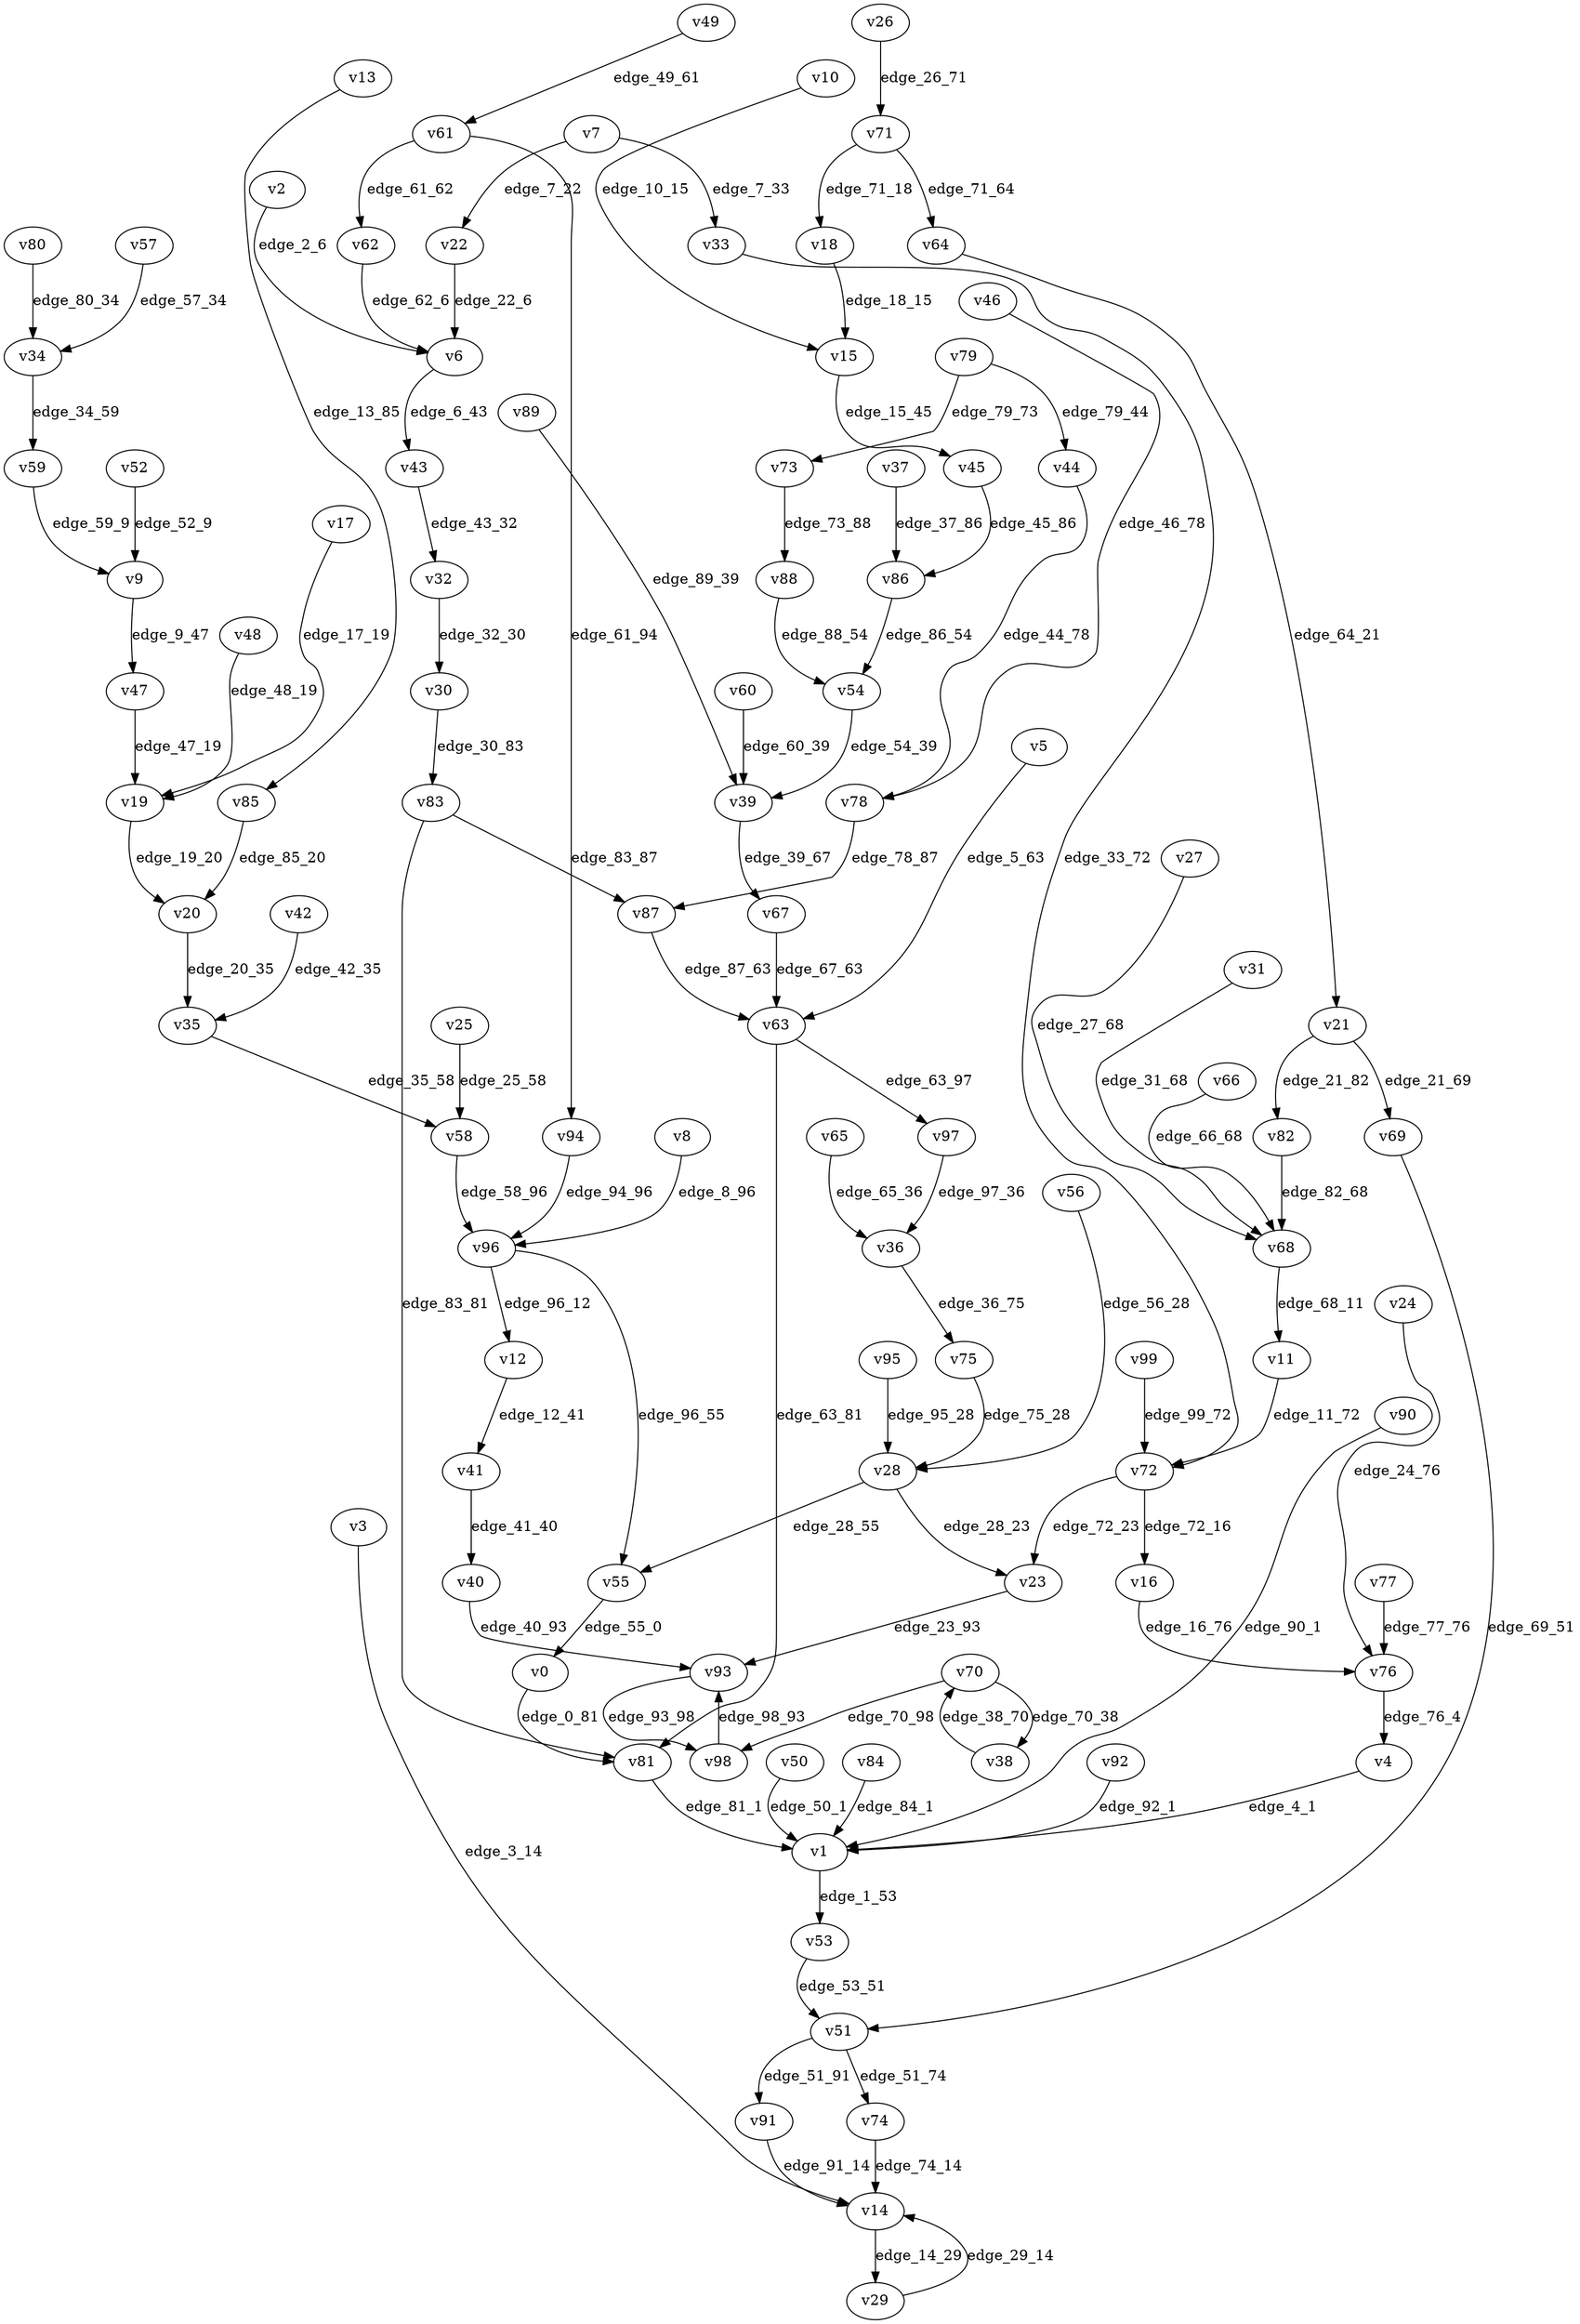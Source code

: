 digraph G {
    // Stochastic discounted game

    v0 [name="v0", player=-1];
    v1 [name="v1", player=-1];
    v2 [name="v2", player=1];
    v3 [name="v3", player=0];
    v4 [name="v4", player=0];
    v5 [name="v5", player=0];
    v6 [name="v6", player=-1];
    v7 [name="v7", player=-1];
    v8 [name="v8", player=0];
    v9 [name="v9", player=-1];
    v10 [name="v10", player=0];
    v11 [name="v11", player=1];
    v12 [name="v12", player=1];
    v13 [name="v13", player=1];
    v14 [name="v14", player=-1];
    v15 [name="v15", player=-1];
    v16 [name="v16", player=1];
    v17 [name="v17", player=1];
    v18 [name="v18", player=0];
    v19 [name="v19", player=-1];
    v20 [name="v20", player=0];
    v21 [name="v21", player=-1];
    v22 [name="v22", player=1];
    v23 [name="v23", player=1];
    v24 [name="v24", player=1];
    v25 [name="v25", player=-1];
    v26 [name="v26", player=1];
    v27 [name="v27", player=1];
    v28 [name="v28", player=-1];
    v29 [name="v29", player=1];
    v30 [name="v30", player=0];
    v31 [name="v31", player=0];
    v32 [name="v32", player=-1];
    v33 [name="v33", player=0];
    v34 [name="v34", player=-1];
    v35 [name="v35", player=-1];
    v36 [name="v36", player=-1];
    v37 [name="v37", player=1];
    v38 [name="v38", player=0];
    v39 [name="v39", player=-1];
    v40 [name="v40", player=0];
    v41 [name="v41", player=-1];
    v42 [name="v42", player=1];
    v43 [name="v43", player=0];
    v44 [name="v44", player=0];
    v45 [name="v45", player=0];
    v46 [name="v46", player=0];
    v47 [name="v47", player=1];
    v48 [name="v48", player=0];
    v49 [name="v49", player=1];
    v50 [name="v50", player=1];
    v51 [name="v51", player=-1];
    v52 [name="v52", player=1];
    v53 [name="v53", player=1];
    v54 [name="v54", player=0];
    v55 [name="v55", player=1];
    v56 [name="v56", player=1];
    v57 [name="v57", player=0];
    v58 [name="v58", player=0];
    v59 [name="v59", player=0];
    v60 [name="v60", player=0];
    v61 [name="v61", player=-1];
    v62 [name="v62", player=1];
    v63 [name="v63", player=-1];
    v64 [name="v64", player=0];
    v65 [name="v65", player=0];
    v66 [name="v66", player=0];
    v67 [name="v67", player=0];
    v68 [name="v68", player=-1];
    v69 [name="v69", player=1];
    v70 [name="v70", player=-1];
    v71 [name="v71", player=-1];
    v72 [name="v72", player=-1];
    v73 [name="v73", player=0];
    v74 [name="v74", player=1];
    v75 [name="v75", player=1];
    v76 [name="v76", player=-1];
    v77 [name="v77", player=0];
    v78 [name="v78", player=-1];
    v79 [name="v79", player=-1];
    v80 [name="v80", player=1];
    v81 [name="v81", player=0];
    v82 [name="v82", player=1];
    v83 [name="v83", player=-1];
    v84 [name="v84", player=0];
    v85 [name="v85", player=-1];
    v86 [name="v86", player=-1];
    v87 [name="v87", player=0];
    v88 [name="v88", player=-1];
    v89 [name="v89", player=1];
    v90 [name="v90", player=1];
    v91 [name="v91", player=1];
    v92 [name="v92", player=1];
    v93 [name="v93", player=-1];
    v94 [name="v94", player=1];
    v95 [name="v95", player=1];
    v96 [name="v96", player=-1];
    v97 [name="v97", player=1];
    v98 [name="v98", player=0];
    v99 [name="v99", player=0];

    v0 -> v81 [label="edge_0_81", probability=1.000000];
    v1 -> v53 [label="edge_1_53", probability=1.000000];
    v2 -> v6 [label="edge_2_6", weight=-0.987763, discount=0.517517];
    v3 -> v14 [label="edge_3_14", weight=-6.200001, discount=0.370439];
    v4 -> v1 [label="edge_4_1", weight=-5.811754, discount=0.510652];
    v5 -> v63 [label="edge_5_63", weight=-5.588056, discount=0.226259];
    v6 -> v43 [label="edge_6_43", probability=1.000000];
    v7 -> v33 [label="edge_7_33", probability=0.422110];
    v7 -> v22 [label="edge_7_22", probability=0.577890];
    v8 -> v96 [label="edge_8_96", weight=3.645799, discount=0.515557];
    v9 -> v47 [label="edge_9_47", probability=1.000000];
    v10 -> v15 [label="edge_10_15", weight=-8.697559, discount=0.458941];
    v11 -> v72 [label="edge_11_72", weight=3.786891, discount=0.434525];
    v12 -> v41 [label="edge_12_41", weight=-8.293914, discount=0.835269];
    v13 -> v85 [label="edge_13_85", weight=-1.670514, discount=0.873086];
    v14 -> v29 [label="edge_14_29", probability=1.000000];
    v15 -> v45 [label="edge_15_45", probability=1.000000];
    v16 -> v76 [label="edge_16_76", weight=4.420799, discount=0.568165];
    v17 -> v19 [label="edge_17_19", weight=-8.321999, discount=0.652188];
    v18 -> v15 [label="edge_18_15", weight=-5.706394, discount=0.598218];
    v19 -> v20 [label="edge_19_20", probability=1.000000];
    v20 -> v35 [label="edge_20_35", weight=8.051260, discount=0.583979];
    v21 -> v82 [label="edge_21_82", probability=0.449109];
    v21 -> v69 [label="edge_21_69", probability=0.550891];
    v22 -> v6 [label="edge_22_6", weight=3.664036, discount=0.188761];
    v23 -> v93 [label="edge_23_93", weight=-1.858544, discount=0.479501];
    v24 -> v76 [label="edge_24_76", weight=-3.171462, discount=0.405173];
    v25 -> v58 [label="edge_25_58", probability=1.000000];
    v26 -> v71 [label="edge_26_71", weight=7.896590, discount=0.257763];
    v27 -> v68 [label="edge_27_68", weight=-6.290172, discount=0.332100];
    v28 -> v55 [label="edge_28_55", probability=0.312568];
    v28 -> v23 [label="edge_28_23", probability=0.687432];
    v29 -> v14 [label="edge_29_14", weight=-2.196306, discount=0.236443];
    v30 -> v83 [label="edge_30_83", weight=-6.519824, discount=0.257756];
    v31 -> v68 [label="edge_31_68", weight=-3.385027, discount=0.462588];
    v32 -> v30 [label="edge_32_30", probability=1.000000];
    v33 -> v72 [label="edge_33_72", weight=-9.212990, discount=0.237353];
    v34 -> v59 [label="edge_34_59", probability=1.000000];
    v35 -> v58 [label="edge_35_58", probability=1.000000];
    v36 -> v75 [label="edge_36_75", probability=1.000000];
    v37 -> v86 [label="edge_37_86", weight=6.851024, discount=0.243077];
    v38 -> v70 [label="edge_38_70", weight=-9.410622, discount=0.688146];
    v39 -> v67 [label="edge_39_67", probability=1.000000];
    v40 -> v93 [label="edge_40_93", weight=-4.619145, discount=0.218587];
    v41 -> v40 [label="edge_41_40", probability=1.000000];
    v42 -> v35 [label="edge_42_35", weight=5.117841, discount=0.722106];
    v43 -> v32 [label="edge_43_32", weight=-8.966715, discount=0.478410];
    v44 -> v78 [label="edge_44_78", weight=0.401253, discount=0.225313];
    v45 -> v86 [label="edge_45_86", weight=-7.949693, discount=0.205764];
    v46 -> v78 [label="edge_46_78", weight=-3.265131, discount=0.418888];
    v47 -> v19 [label="edge_47_19", weight=1.191870, discount=0.105107];
    v48 -> v19 [label="edge_48_19", weight=-0.177072, discount=0.853566];
    v49 -> v61 [label="edge_49_61", weight=-2.611579, discount=0.156921];
    v50 -> v1 [label="edge_50_1", weight=2.219473, discount=0.124541];
    v51 -> v91 [label="edge_51_91", probability=0.579429];
    v51 -> v74 [label="edge_51_74", probability=0.420571];
    v52 -> v9 [label="edge_52_9", weight=6.558481, discount=0.179277];
    v53 -> v51 [label="edge_53_51", weight=-7.557708, discount=0.433301];
    v54 -> v39 [label="edge_54_39", weight=-6.732355, discount=0.855269];
    v55 -> v0 [label="edge_55_0", weight=1.470391, discount=0.728484];
    v56 -> v28 [label="edge_56_28", weight=-1.278014, discount=0.668151];
    v57 -> v34 [label="edge_57_34", weight=2.923707, discount=0.500339];
    v58 -> v96 [label="edge_58_96", weight=8.414193, discount=0.376421];
    v59 -> v9 [label="edge_59_9", weight=4.496775, discount=0.472332];
    v60 -> v39 [label="edge_60_39", weight=8.517827, discount=0.442145];
    v61 -> v62 [label="edge_61_62", probability=0.458443];
    v61 -> v94 [label="edge_61_94", probability=0.541557];
    v62 -> v6 [label="edge_62_6", weight=-4.365131, discount=0.688467];
    v63 -> v81 [label="edge_63_81", probability=0.390869];
    v63 -> v97 [label="edge_63_97", probability=0.609131];
    v64 -> v21 [label="edge_64_21", weight=-6.408075, discount=0.857245];
    v65 -> v36 [label="edge_65_36", weight=3.469100, discount=0.134314];
    v66 -> v68 [label="edge_66_68", weight=-6.829034, discount=0.417338];
    v67 -> v63 [label="edge_67_63", weight=4.231606, discount=0.694977];
    v68 -> v11 [label="edge_68_11", probability=1.000000];
    v69 -> v51 [label="edge_69_51", weight=-2.757613, discount=0.416478];
    v70 -> v98 [label="edge_70_98", probability=0.658341];
    v70 -> v38 [label="edge_70_38", probability=0.341659];
    v71 -> v18 [label="edge_71_18", probability=0.300871];
    v71 -> v64 [label="edge_71_64", probability=0.699129];
    v72 -> v23 [label="edge_72_23", probability=0.363904];
    v72 -> v16 [label="edge_72_16", probability=0.636096];
    v73 -> v88 [label="edge_73_88", weight=5.534716, discount=0.387944];
    v74 -> v14 [label="edge_74_14", weight=5.456675, discount=0.423583];
    v75 -> v28 [label="edge_75_28", weight=-9.783923, discount=0.723086];
    v76 -> v4 [label="edge_76_4", probability=1.000000];
    v77 -> v76 [label="edge_77_76", weight=6.668438, discount=0.188121];
    v78 -> v87 [label="edge_78_87", probability=1.000000];
    v79 -> v44 [label="edge_79_44", probability=0.626816];
    v79 -> v73 [label="edge_79_73", probability=0.373184];
    v80 -> v34 [label="edge_80_34", weight=3.507541, discount=0.278165];
    v81 -> v1 [label="edge_81_1", weight=8.320857, discount=0.166445];
    v82 -> v68 [label="edge_82_68", weight=2.386479, discount=0.158244];
    v83 -> v87 [label="edge_83_87", probability=0.493296];
    v83 -> v81 [label="edge_83_81", probability=0.506704];
    v84 -> v1 [label="edge_84_1", weight=9.323629, discount=0.524667];
    v85 -> v20 [label="edge_85_20", probability=1.000000];
    v86 -> v54 [label="edge_86_54", probability=1.000000];
    v87 -> v63 [label="edge_87_63", weight=-3.033133, discount=0.285933];
    v88 -> v54 [label="edge_88_54", probability=1.000000];
    v89 -> v39 [label="edge_89_39", weight=-1.131693, discount=0.334193];
    v90 -> v1 [label="edge_90_1", weight=-5.412605, discount=0.114009];
    v91 -> v14 [label="edge_91_14", weight=-1.560367, discount=0.713561];
    v92 -> v1 [label="edge_92_1", weight=1.970173, discount=0.123946];
    v93 -> v98 [label="edge_93_98", probability=1.000000];
    v94 -> v96 [label="edge_94_96", weight=3.094140, discount=0.555251];
    v95 -> v28 [label="edge_95_28", weight=5.982035, discount=0.348279];
    v96 -> v55 [label="edge_96_55", probability=0.549570];
    v96 -> v12 [label="edge_96_12", probability=0.450430];
    v97 -> v36 [label="edge_97_36", weight=2.162555, discount=0.582507];
    v98 -> v93 [label="edge_98_93", weight=7.507651, discount=0.477675];
    v99 -> v72 [label="edge_99_72", weight=6.763075, discount=0.413040];
}